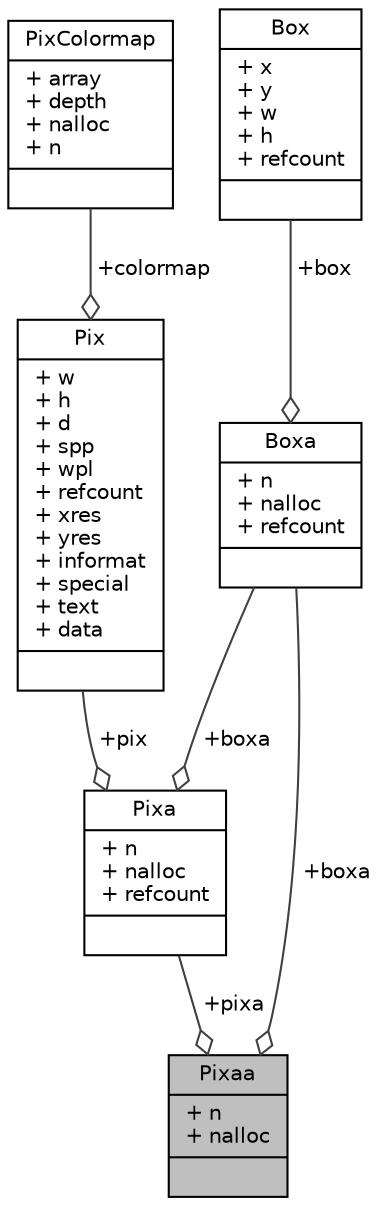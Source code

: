 digraph "Pixaa"
{
 // LATEX_PDF_SIZE
  edge [fontname="Helvetica",fontsize="10",labelfontname="Helvetica",labelfontsize="10"];
  node [fontname="Helvetica",fontsize="10",shape=record];
  Node1 [label="{Pixaa\n|+ n\l+ nalloc\l|}",height=0.2,width=0.4,color="black", fillcolor="grey75", style="filled", fontcolor="black",tooltip=" "];
  Node2 -> Node1 [color="grey25",fontsize="10",style="solid",label=" +pixa" ,arrowhead="odiamond",fontname="Helvetica"];
  Node2 [label="{Pixa\n|+ n\l+ nalloc\l+ refcount\l|}",height=0.2,width=0.4,color="black", fillcolor="white", style="filled",URL="$struct_pixa.html",tooltip=" "];
  Node3 -> Node2 [color="grey25",fontsize="10",style="solid",label=" +pix" ,arrowhead="odiamond",fontname="Helvetica"];
  Node3 [label="{Pix\n|+ w\l+ h\l+ d\l+ spp\l+ wpl\l+ refcount\l+ xres\l+ yres\l+ informat\l+ special\l+ text\l+ data\l|}",height=0.2,width=0.4,color="black", fillcolor="white", style="filled",URL="$struct_pix.html",tooltip=" "];
  Node4 -> Node3 [color="grey25",fontsize="10",style="solid",label=" +colormap" ,arrowhead="odiamond",fontname="Helvetica"];
  Node4 [label="{PixColormap\n|+ array\l+ depth\l+ nalloc\l+ n\l|}",height=0.2,width=0.4,color="black", fillcolor="white", style="filled",URL="$struct_pix_colormap.html",tooltip=" "];
  Node5 -> Node2 [color="grey25",fontsize="10",style="solid",label=" +boxa" ,arrowhead="odiamond",fontname="Helvetica"];
  Node5 [label="{Boxa\n|+ n\l+ nalloc\l+ refcount\l|}",height=0.2,width=0.4,color="black", fillcolor="white", style="filled",URL="$struct_boxa.html",tooltip=" "];
  Node6 -> Node5 [color="grey25",fontsize="10",style="solid",label=" +box" ,arrowhead="odiamond",fontname="Helvetica"];
  Node6 [label="{Box\n|+ x\l+ y\l+ w\l+ h\l+ refcount\l|}",height=0.2,width=0.4,color="black", fillcolor="white", style="filled",URL="$struct_box.html",tooltip=" "];
  Node5 -> Node1 [color="grey25",fontsize="10",style="solid",label=" +boxa" ,arrowhead="odiamond",fontname="Helvetica"];
}
